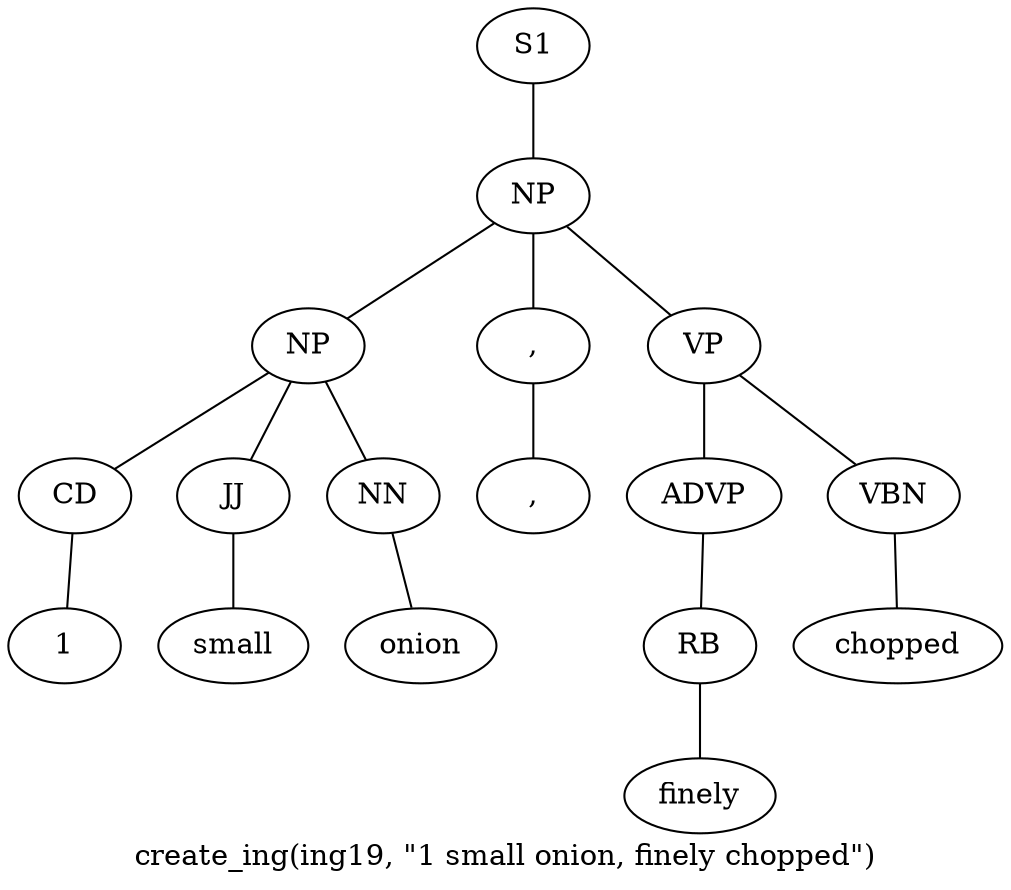 graph SyntaxGraph {
	label = "create_ing(ing19, \"1 small onion, finely chopped\")";
	Node0 [label="S1"];
	Node1 [label="NP"];
	Node2 [label="NP"];
	Node3 [label="CD"];
	Node4 [label="1"];
	Node5 [label="JJ"];
	Node6 [label="small"];
	Node7 [label="NN"];
	Node8 [label="onion"];
	Node9 [label=","];
	Node10 [label=","];
	Node11 [label="VP"];
	Node12 [label="ADVP"];
	Node13 [label="RB"];
	Node14 [label="finely"];
	Node15 [label="VBN"];
	Node16 [label="chopped"];

	Node0 -- Node1;
	Node1 -- Node2;
	Node1 -- Node9;
	Node1 -- Node11;
	Node2 -- Node3;
	Node2 -- Node5;
	Node2 -- Node7;
	Node3 -- Node4;
	Node5 -- Node6;
	Node7 -- Node8;
	Node9 -- Node10;
	Node11 -- Node12;
	Node11 -- Node15;
	Node12 -- Node13;
	Node13 -- Node14;
	Node15 -- Node16;
}